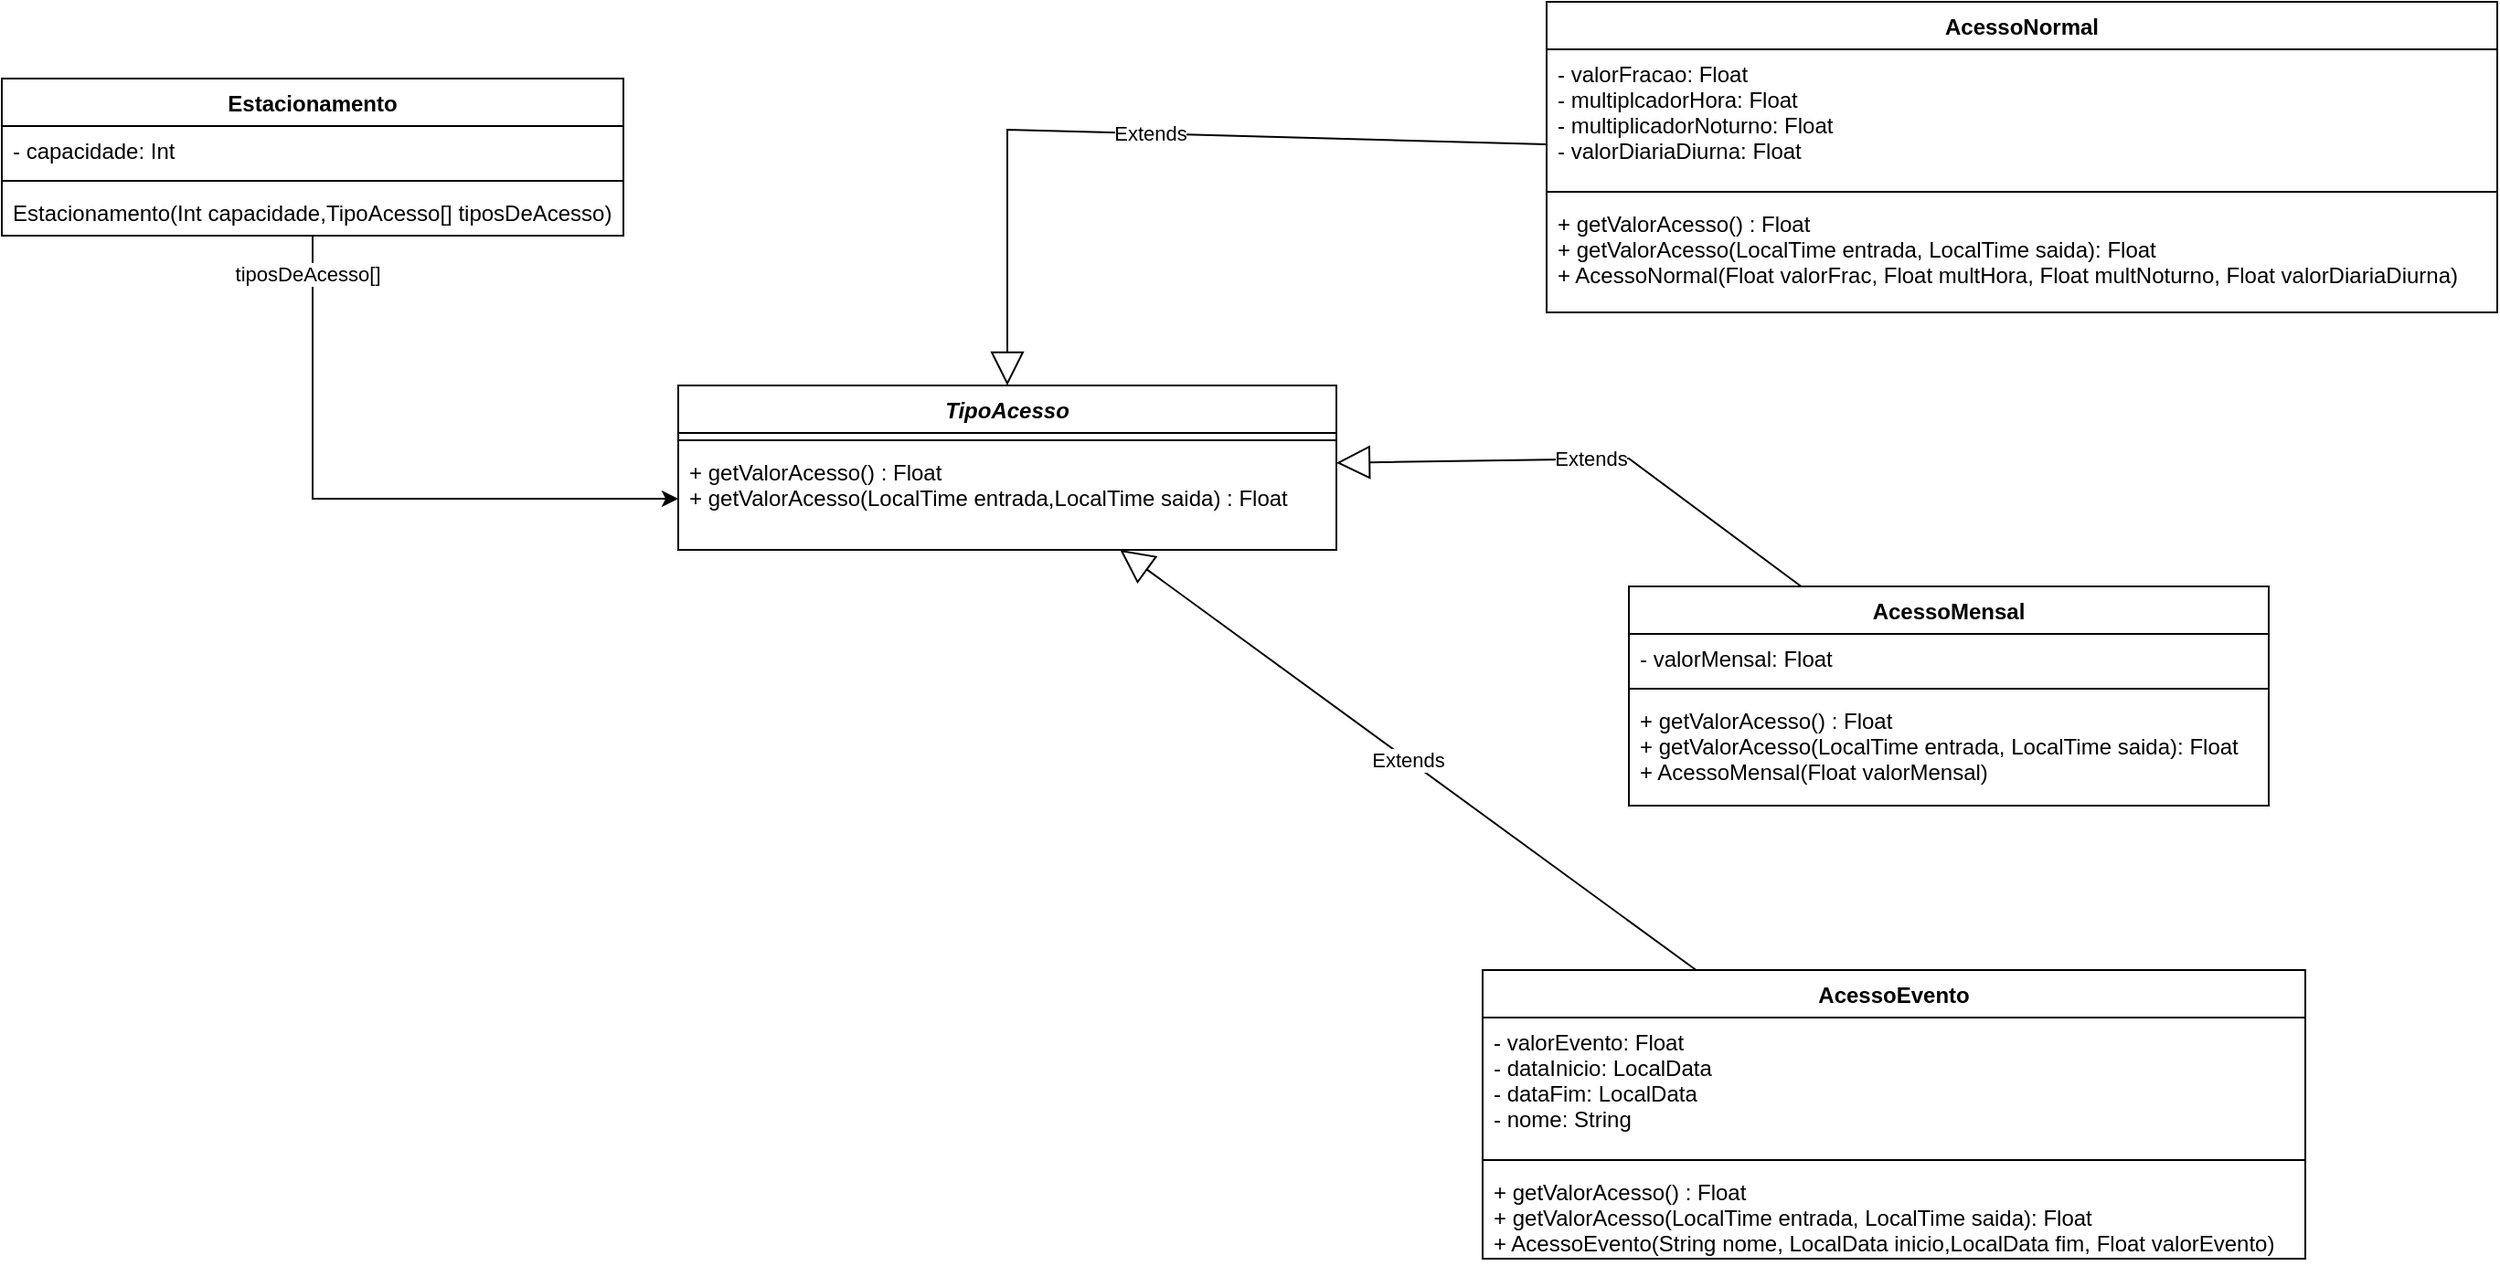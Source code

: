 <mxfile version="20.1.3" type="device"><diagram id="C5RBs43oDa-KdzZeNtuy" name="Page-1"><mxGraphModel dx="1876" dy="577" grid="1" gridSize="10" guides="1" tooltips="1" connect="1" arrows="1" fold="1" page="1" pageScale="1" pageWidth="827" pageHeight="1169" math="0" shadow="0"><root><mxCell id="WIyWlLk6GJQsqaUBKTNV-0"/><mxCell id="WIyWlLk6GJQsqaUBKTNV-1" parent="WIyWlLk6GJQsqaUBKTNV-0"/><mxCell id="vmQK0y4SvIJeMLCvrP3s-24" style="edgeStyle=orthogonalEdgeStyle;rounded=0;orthogonalLoop=1;jettySize=auto;html=1;" edge="1" parent="WIyWlLk6GJQsqaUBKTNV-1" source="vmQK0y4SvIJeMLCvrP3s-0" target="vmQK0y4SvIJeMLCvrP3s-7"><mxGeometry relative="1" as="geometry"/></mxCell><mxCell id="vmQK0y4SvIJeMLCvrP3s-25" value="tiposDeAcesso[]" style="edgeLabel;html=1;align=center;verticalAlign=middle;resizable=0;points=[];" vertex="1" connectable="0" parent="vmQK0y4SvIJeMLCvrP3s-24"><mxGeometry x="-0.879" y="-3" relative="1" as="geometry"><mxPoint as="offset"/></mxGeometry></mxCell><mxCell id="vmQK0y4SvIJeMLCvrP3s-0" value="Estacionamento" style="swimlane;fontStyle=1;align=center;verticalAlign=top;childLayout=stackLayout;horizontal=1;startSize=26;horizontalStack=0;resizeParent=1;resizeParentMax=0;resizeLast=0;collapsible=1;marginBottom=0;" vertex="1" parent="WIyWlLk6GJQsqaUBKTNV-1"><mxGeometry x="-230" y="152" width="340" height="86" as="geometry"/></mxCell><mxCell id="vmQK0y4SvIJeMLCvrP3s-1" value="- capacidade: Int" style="text;strokeColor=none;fillColor=none;align=left;verticalAlign=top;spacingLeft=4;spacingRight=4;overflow=hidden;rotatable=0;points=[[0,0.5],[1,0.5]];portConstraint=eastwest;" vertex="1" parent="vmQK0y4SvIJeMLCvrP3s-0"><mxGeometry y="26" width="340" height="26" as="geometry"/></mxCell><mxCell id="vmQK0y4SvIJeMLCvrP3s-2" value="" style="line;strokeWidth=1;fillColor=none;align=left;verticalAlign=middle;spacingTop=-1;spacingLeft=3;spacingRight=3;rotatable=0;labelPosition=right;points=[];portConstraint=eastwest;" vertex="1" parent="vmQK0y4SvIJeMLCvrP3s-0"><mxGeometry y="52" width="340" height="8" as="geometry"/></mxCell><mxCell id="vmQK0y4SvIJeMLCvrP3s-3" value="Estacionamento(Int capacidade,TipoAcesso[] tiposDeAcesso)" style="text;strokeColor=none;fillColor=none;align=left;verticalAlign=top;spacingLeft=4;spacingRight=4;overflow=hidden;rotatable=0;points=[[0,0.5],[1,0.5]];portConstraint=eastwest;" vertex="1" parent="vmQK0y4SvIJeMLCvrP3s-0"><mxGeometry y="60" width="340" height="26" as="geometry"/></mxCell><mxCell id="vmQK0y4SvIJeMLCvrP3s-4" value="TipoAcesso" style="swimlane;fontStyle=3;align=center;verticalAlign=top;childLayout=stackLayout;horizontal=1;startSize=26;horizontalStack=0;resizeParent=1;resizeParentMax=0;resizeLast=0;collapsible=1;marginBottom=0;" vertex="1" parent="WIyWlLk6GJQsqaUBKTNV-1"><mxGeometry x="140" y="320" width="360" height="90" as="geometry"/></mxCell><mxCell id="vmQK0y4SvIJeMLCvrP3s-6" value="" style="line;strokeWidth=1;fillColor=none;align=left;verticalAlign=middle;spacingTop=-1;spacingLeft=3;spacingRight=3;rotatable=0;labelPosition=right;points=[];portConstraint=eastwest;" vertex="1" parent="vmQK0y4SvIJeMLCvrP3s-4"><mxGeometry y="26" width="360" height="8" as="geometry"/></mxCell><mxCell id="vmQK0y4SvIJeMLCvrP3s-7" value="+ getValorAcesso() : Float&#10;+ getValorAcesso(LocalTime entrada,LocalTime saida) : Float" style="text;strokeColor=none;fillColor=none;align=left;verticalAlign=top;spacingLeft=4;spacingRight=4;overflow=hidden;rotatable=0;points=[[0,0.5],[1,0.5]];portConstraint=eastwest;" vertex="1" parent="vmQK0y4SvIJeMLCvrP3s-4"><mxGeometry y="34" width="360" height="56" as="geometry"/></mxCell><mxCell id="vmQK0y4SvIJeMLCvrP3s-8" value="AcessoNormal" style="swimlane;fontStyle=1;align=center;verticalAlign=top;childLayout=stackLayout;horizontal=1;startSize=26;horizontalStack=0;resizeParent=1;resizeParentMax=0;resizeLast=0;collapsible=1;marginBottom=0;" vertex="1" parent="WIyWlLk6GJQsqaUBKTNV-1"><mxGeometry x="615" y="110" width="520" height="170" as="geometry"/></mxCell><mxCell id="vmQK0y4SvIJeMLCvrP3s-9" value="- valorFracao: Float&#10;- multiplcadorHora: Float&#10;- multiplicadorNoturno: Float&#10;- valorDiariaDiurna: Float" style="text;strokeColor=none;fillColor=none;align=left;verticalAlign=top;spacingLeft=4;spacingRight=4;overflow=hidden;rotatable=0;points=[[0,0.5],[1,0.5]];portConstraint=eastwest;" vertex="1" parent="vmQK0y4SvIJeMLCvrP3s-8"><mxGeometry y="26" width="520" height="74" as="geometry"/></mxCell><mxCell id="vmQK0y4SvIJeMLCvrP3s-10" value="" style="line;strokeWidth=1;fillColor=none;align=left;verticalAlign=middle;spacingTop=-1;spacingLeft=3;spacingRight=3;rotatable=0;labelPosition=right;points=[];portConstraint=eastwest;" vertex="1" parent="vmQK0y4SvIJeMLCvrP3s-8"><mxGeometry y="100" width="520" height="8" as="geometry"/></mxCell><mxCell id="vmQK0y4SvIJeMLCvrP3s-11" value="+ getValorAcesso() : Float&#10;+ getValorAcesso(LocalTime entrada, LocalTime saida): Float&#10;+ AcessoNormal(Float valorFrac, Float multHora, Float multNoturno, Float valorDiariaDiurna)" style="text;strokeColor=none;fillColor=none;align=left;verticalAlign=top;spacingLeft=4;spacingRight=4;overflow=hidden;rotatable=0;points=[[0,0.5],[1,0.5]];portConstraint=eastwest;" vertex="1" parent="vmQK0y4SvIJeMLCvrP3s-8"><mxGeometry y="108" width="520" height="62" as="geometry"/></mxCell><mxCell id="vmQK0y4SvIJeMLCvrP3s-12" value="AcessoMensal" style="swimlane;fontStyle=1;align=center;verticalAlign=top;childLayout=stackLayout;horizontal=1;startSize=26;horizontalStack=0;resizeParent=1;resizeParentMax=0;resizeLast=0;collapsible=1;marginBottom=0;" vertex="1" parent="WIyWlLk6GJQsqaUBKTNV-1"><mxGeometry x="660" y="430" width="350" height="120" as="geometry"/></mxCell><mxCell id="vmQK0y4SvIJeMLCvrP3s-13" value="- valorMensal: Float" style="text;strokeColor=none;fillColor=none;align=left;verticalAlign=top;spacingLeft=4;spacingRight=4;overflow=hidden;rotatable=0;points=[[0,0.5],[1,0.5]];portConstraint=eastwest;" vertex="1" parent="vmQK0y4SvIJeMLCvrP3s-12"><mxGeometry y="26" width="350" height="26" as="geometry"/></mxCell><mxCell id="vmQK0y4SvIJeMLCvrP3s-14" value="" style="line;strokeWidth=1;fillColor=none;align=left;verticalAlign=middle;spacingTop=-1;spacingLeft=3;spacingRight=3;rotatable=0;labelPosition=right;points=[];portConstraint=eastwest;" vertex="1" parent="vmQK0y4SvIJeMLCvrP3s-12"><mxGeometry y="52" width="350" height="8" as="geometry"/></mxCell><mxCell id="vmQK0y4SvIJeMLCvrP3s-15" value="+ getValorAcesso() : Float&#10;+ getValorAcesso(LocalTime entrada, LocalTime saida): Float&#10;+ AcessoMensal(Float valorMensal)" style="text;strokeColor=none;fillColor=none;align=left;verticalAlign=top;spacingLeft=4;spacingRight=4;overflow=hidden;rotatable=0;points=[[0,0.5],[1,0.5]];portConstraint=eastwest;" vertex="1" parent="vmQK0y4SvIJeMLCvrP3s-12"><mxGeometry y="60" width="350" height="60" as="geometry"/></mxCell><mxCell id="vmQK0y4SvIJeMLCvrP3s-16" value="AcessoEvento" style="swimlane;fontStyle=1;align=center;verticalAlign=top;childLayout=stackLayout;horizontal=1;startSize=26;horizontalStack=0;resizeParent=1;resizeParentMax=0;resizeLast=0;collapsible=1;marginBottom=0;" vertex="1" parent="WIyWlLk6GJQsqaUBKTNV-1"><mxGeometry x="580" y="640" width="450" height="158" as="geometry"/></mxCell><mxCell id="vmQK0y4SvIJeMLCvrP3s-17" value="- valorEvento: Float&#10;- dataInicio: LocalData&#10;- dataFim: LocalData&#10;- nome: String" style="text;strokeColor=none;fillColor=none;align=left;verticalAlign=top;spacingLeft=4;spacingRight=4;overflow=hidden;rotatable=0;points=[[0,0.5],[1,0.5]];portConstraint=eastwest;" vertex="1" parent="vmQK0y4SvIJeMLCvrP3s-16"><mxGeometry y="26" width="450" height="74" as="geometry"/></mxCell><mxCell id="vmQK0y4SvIJeMLCvrP3s-18" value="" style="line;strokeWidth=1;fillColor=none;align=left;verticalAlign=middle;spacingTop=-1;spacingLeft=3;spacingRight=3;rotatable=0;labelPosition=right;points=[];portConstraint=eastwest;" vertex="1" parent="vmQK0y4SvIJeMLCvrP3s-16"><mxGeometry y="100" width="450" height="8" as="geometry"/></mxCell><mxCell id="vmQK0y4SvIJeMLCvrP3s-19" value="+ getValorAcesso() : Float&#10;+ getValorAcesso(LocalTime entrada, LocalTime saida): Float&#10;+ AcessoEvento(String nome, LocalData inicio,LocalData fim, Float valorEvento)" style="text;strokeColor=none;fillColor=none;align=left;verticalAlign=top;spacingLeft=4;spacingRight=4;overflow=hidden;rotatable=0;points=[[0,0.5],[1,0.5]];portConstraint=eastwest;" vertex="1" parent="vmQK0y4SvIJeMLCvrP3s-16"><mxGeometry y="108" width="450" height="50" as="geometry"/></mxCell><mxCell id="vmQK0y4SvIJeMLCvrP3s-27" value="Extends" style="endArrow=block;endSize=16;endFill=0;html=1;rounded=0;entryX=0.5;entryY=0;entryDx=0;entryDy=0;" edge="1" parent="WIyWlLk6GJQsqaUBKTNV-1" source="vmQK0y4SvIJeMLCvrP3s-8" target="vmQK0y4SvIJeMLCvrP3s-4"><mxGeometry width="160" relative="1" as="geometry"><mxPoint x="120" y="520" as="sourcePoint"/><mxPoint x="280" y="520" as="targetPoint"/><Array as="points"><mxPoint x="320" y="180"/></Array></mxGeometry></mxCell><mxCell id="vmQK0y4SvIJeMLCvrP3s-30" value="Extends" style="endArrow=block;endSize=16;endFill=0;html=1;rounded=0;" edge="1" parent="WIyWlLk6GJQsqaUBKTNV-1" source="vmQK0y4SvIJeMLCvrP3s-12" target="vmQK0y4SvIJeMLCvrP3s-4"><mxGeometry width="160" relative="1" as="geometry"><mxPoint x="470" y="460" as="sourcePoint"/><mxPoint x="630" y="460" as="targetPoint"/><Array as="points"><mxPoint x="660" y="360"/></Array></mxGeometry></mxCell><mxCell id="vmQK0y4SvIJeMLCvrP3s-31" value="Extends" style="endArrow=block;endSize=16;endFill=0;html=1;rounded=0;" edge="1" parent="WIyWlLk6GJQsqaUBKTNV-1" source="vmQK0y4SvIJeMLCvrP3s-16" target="vmQK0y4SvIJeMLCvrP3s-4"><mxGeometry width="160" relative="1" as="geometry"><mxPoint x="380" y="570" as="sourcePoint"/><mxPoint x="540" y="570" as="targetPoint"/></mxGeometry></mxCell></root></mxGraphModel></diagram></mxfile>